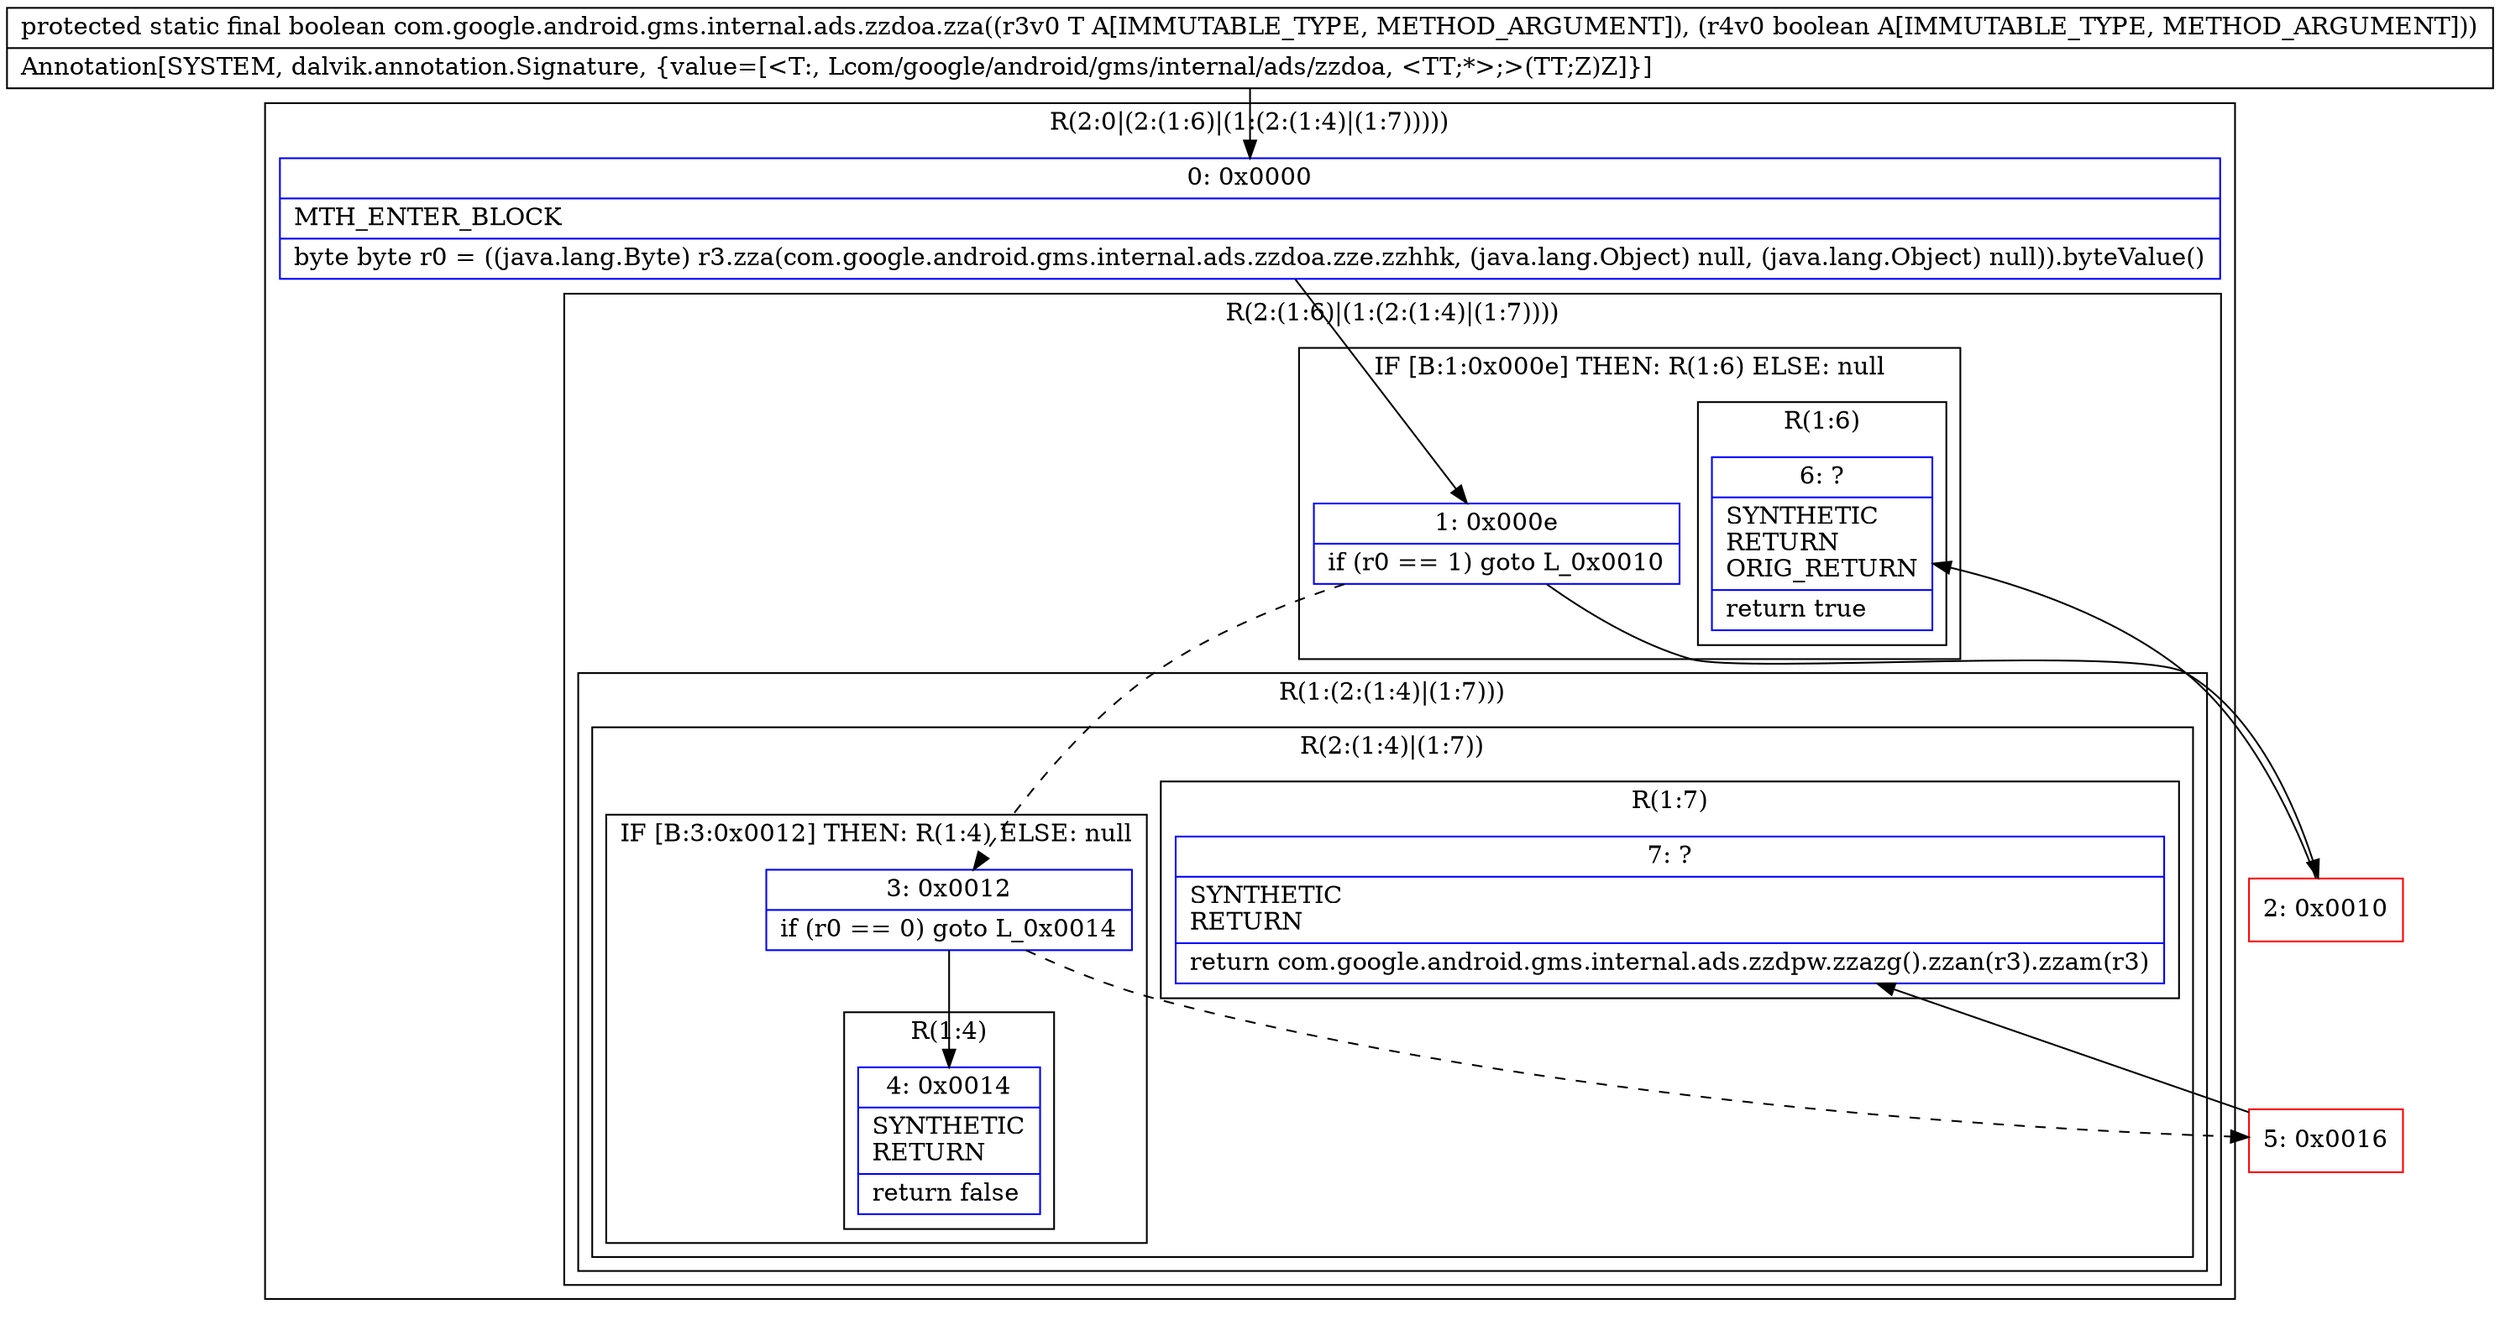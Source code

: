 digraph "CFG forcom.google.android.gms.internal.ads.zzdoa.zza(Lcom\/google\/android\/gms\/internal\/ads\/zzdoa;Z)Z" {
subgraph cluster_Region_1845970652 {
label = "R(2:0|(2:(1:6)|(1:(2:(1:4)|(1:7)))))";
node [shape=record,color=blue];
Node_0 [shape=record,label="{0\:\ 0x0000|MTH_ENTER_BLOCK\l|byte byte r0 = ((java.lang.Byte) r3.zza(com.google.android.gms.internal.ads.zzdoa.zze.zzhhk, (java.lang.Object) null, (java.lang.Object) null)).byteValue()\l}"];
subgraph cluster_Region_162975176 {
label = "R(2:(1:6)|(1:(2:(1:4)|(1:7))))";
node [shape=record,color=blue];
subgraph cluster_IfRegion_705224181 {
label = "IF [B:1:0x000e] THEN: R(1:6) ELSE: null";
node [shape=record,color=blue];
Node_1 [shape=record,label="{1\:\ 0x000e|if (r0 == 1) goto L_0x0010\l}"];
subgraph cluster_Region_1108993531 {
label = "R(1:6)";
node [shape=record,color=blue];
Node_6 [shape=record,label="{6\:\ ?|SYNTHETIC\lRETURN\lORIG_RETURN\l|return true\l}"];
}
}
subgraph cluster_Region_71743685 {
label = "R(1:(2:(1:4)|(1:7)))";
node [shape=record,color=blue];
subgraph cluster_Region_454869251 {
label = "R(2:(1:4)|(1:7))";
node [shape=record,color=blue];
subgraph cluster_IfRegion_143378329 {
label = "IF [B:3:0x0012] THEN: R(1:4) ELSE: null";
node [shape=record,color=blue];
Node_3 [shape=record,label="{3\:\ 0x0012|if (r0 == 0) goto L_0x0014\l}"];
subgraph cluster_Region_620463909 {
label = "R(1:4)";
node [shape=record,color=blue];
Node_4 [shape=record,label="{4\:\ 0x0014|SYNTHETIC\lRETURN\l|return false\l}"];
}
}
subgraph cluster_Region_692099196 {
label = "R(1:7)";
node [shape=record,color=blue];
Node_7 [shape=record,label="{7\:\ ?|SYNTHETIC\lRETURN\l|return com.google.android.gms.internal.ads.zzdpw.zzazg().zzan(r3).zzam(r3)\l}"];
}
}
}
}
}
Node_2 [shape=record,color=red,label="{2\:\ 0x0010}"];
Node_5 [shape=record,color=red,label="{5\:\ 0x0016}"];
MethodNode[shape=record,label="{protected static final boolean com.google.android.gms.internal.ads.zzdoa.zza((r3v0 T A[IMMUTABLE_TYPE, METHOD_ARGUMENT]), (r4v0 boolean A[IMMUTABLE_TYPE, METHOD_ARGUMENT]))  | Annotation[SYSTEM, dalvik.annotation.Signature, \{value=[\<T:, Lcom\/google\/android\/gms\/internal\/ads\/zzdoa, \<TT;*\>;\>(TT;Z)Z]\}]\l}"];
MethodNode -> Node_0;
Node_0 -> Node_1;
Node_1 -> Node_2;
Node_1 -> Node_3[style=dashed];
Node_3 -> Node_4;
Node_3 -> Node_5[style=dashed];
Node_2 -> Node_6;
Node_5 -> Node_7;
}

